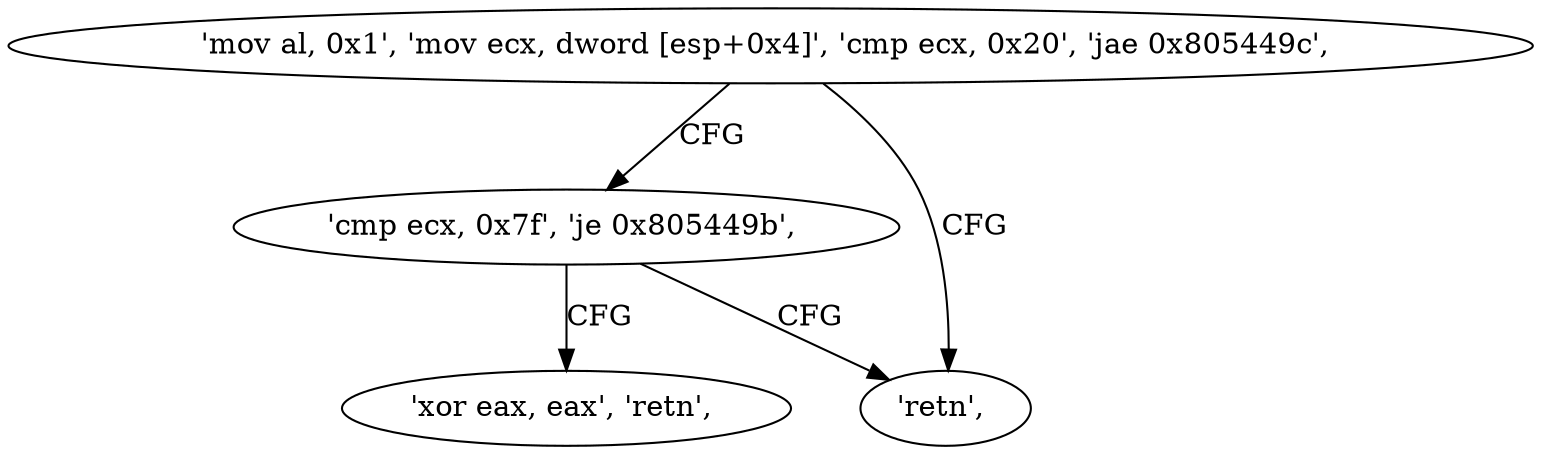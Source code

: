 digraph "func" {
"134562960" [label = "'mov al, 0x1', 'mov ecx, dword [esp+0x4]', 'cmp ecx, 0x20', 'jae 0x805449c', " ]
"134562972" [label = "'cmp ecx, 0x7f', 'je 0x805449b', " ]
"134562971" [label = "'retn', " ]
"134562977" [label = "'xor eax, eax', 'retn', " ]
"134562960" -> "134562972" [ label = "CFG" ]
"134562960" -> "134562971" [ label = "CFG" ]
"134562972" -> "134562971" [ label = "CFG" ]
"134562972" -> "134562977" [ label = "CFG" ]
}
